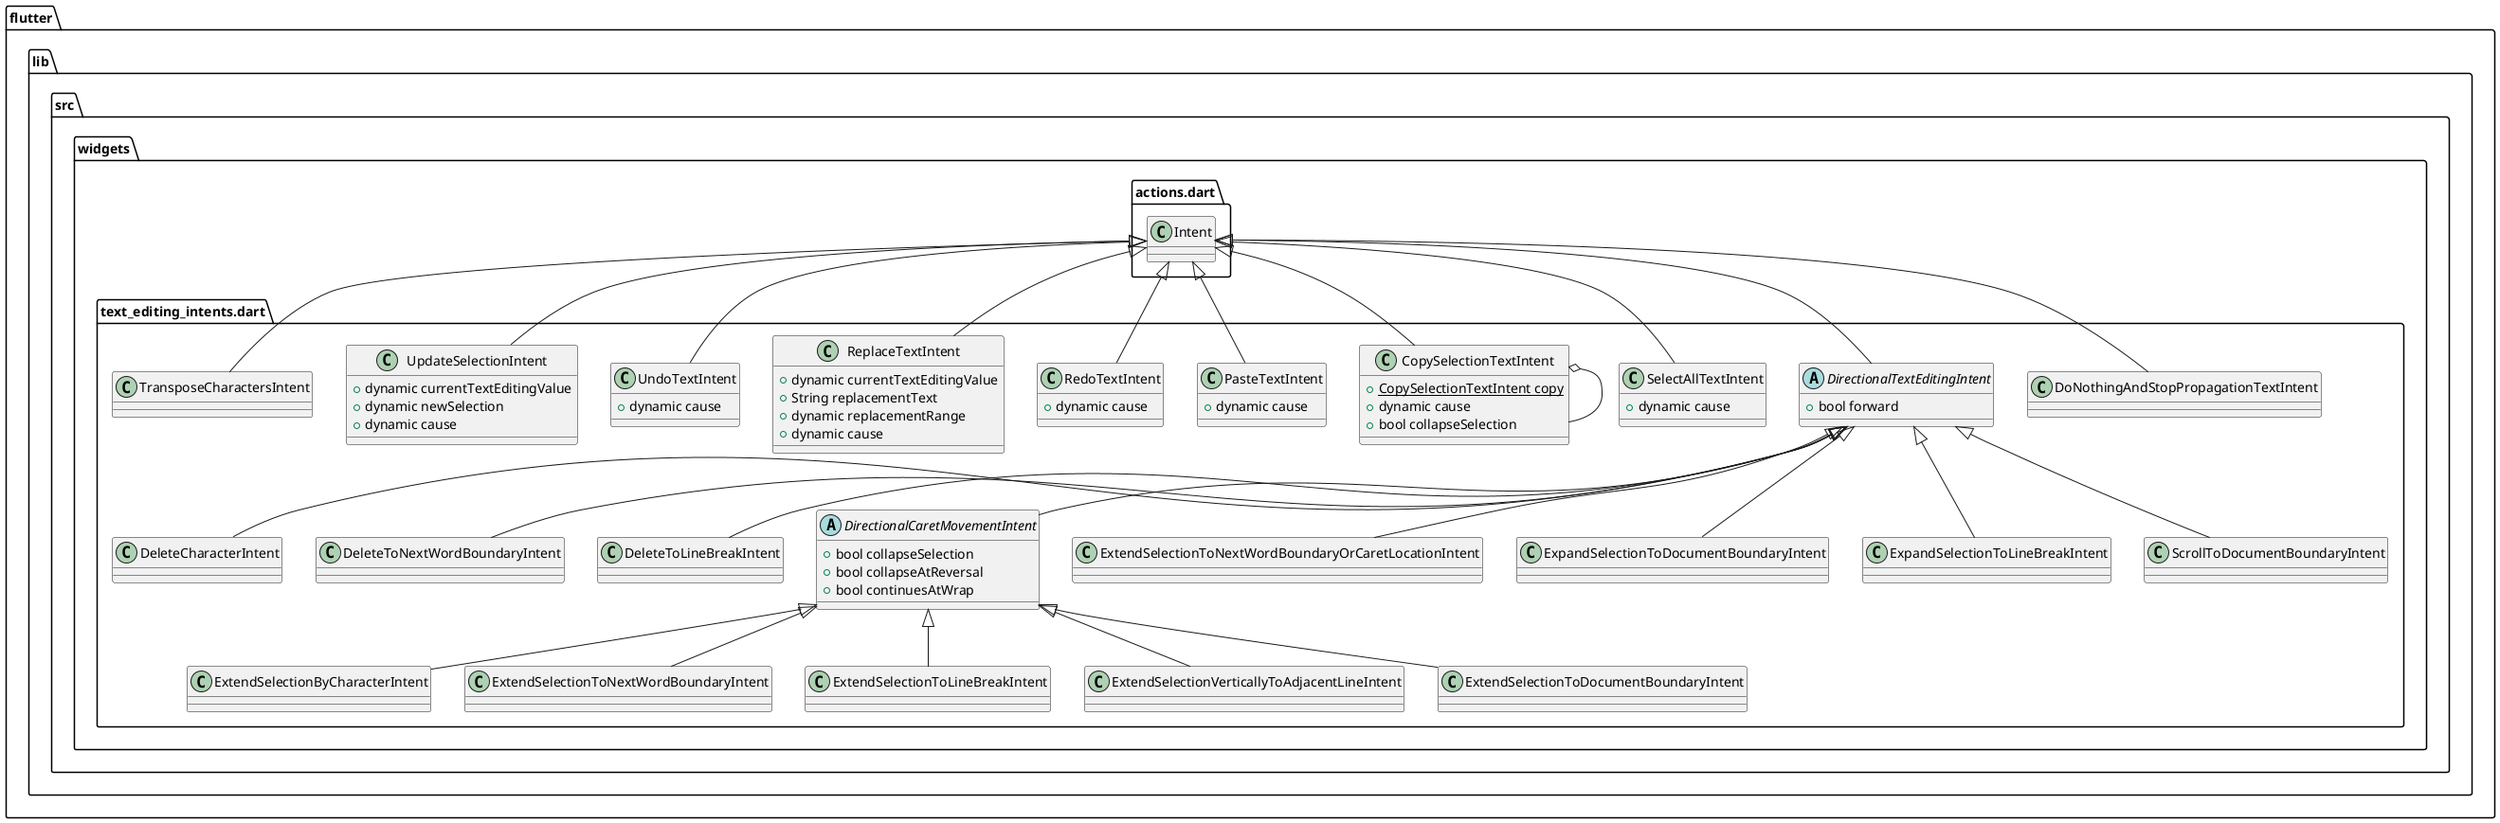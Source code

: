 @startuml
set namespaceSeparator ::

class "flutter::lib::src::widgets::text_editing_intents.dart::DoNothingAndStopPropagationTextIntent" {
}

"flutter::lib::src::widgets::actions.dart::Intent" <|-- "flutter::lib::src::widgets::text_editing_intents.dart::DoNothingAndStopPropagationTextIntent"

abstract class "flutter::lib::src::widgets::text_editing_intents.dart::DirectionalTextEditingIntent" {
  +bool forward
}

"flutter::lib::src::widgets::actions.dart::Intent" <|-- "flutter::lib::src::widgets::text_editing_intents.dart::DirectionalTextEditingIntent"

class "flutter::lib::src::widgets::text_editing_intents.dart::DeleteCharacterIntent" {
}

"flutter::lib::src::widgets::text_editing_intents.dart::DirectionalTextEditingIntent" <|-- "flutter::lib::src::widgets::text_editing_intents.dart::DeleteCharacterIntent"

class "flutter::lib::src::widgets::text_editing_intents.dart::DeleteToNextWordBoundaryIntent" {
}

"flutter::lib::src::widgets::text_editing_intents.dart::DirectionalTextEditingIntent" <|-- "flutter::lib::src::widgets::text_editing_intents.dart::DeleteToNextWordBoundaryIntent"

class "flutter::lib::src::widgets::text_editing_intents.dart::DeleteToLineBreakIntent" {
}

"flutter::lib::src::widgets::text_editing_intents.dart::DirectionalTextEditingIntent" <|-- "flutter::lib::src::widgets::text_editing_intents.dart::DeleteToLineBreakIntent"

abstract class "flutter::lib::src::widgets::text_editing_intents.dart::DirectionalCaretMovementIntent" {
  +bool collapseSelection
  +bool collapseAtReversal
  +bool continuesAtWrap
}

"flutter::lib::src::widgets::text_editing_intents.dart::DirectionalTextEditingIntent" <|-- "flutter::lib::src::widgets::text_editing_intents.dart::DirectionalCaretMovementIntent"

class "flutter::lib::src::widgets::text_editing_intents.dart::ExtendSelectionByCharacterIntent" {
}

"flutter::lib::src::widgets::text_editing_intents.dart::DirectionalCaretMovementIntent" <|-- "flutter::lib::src::widgets::text_editing_intents.dart::ExtendSelectionByCharacterIntent"

class "flutter::lib::src::widgets::text_editing_intents.dart::ExtendSelectionToNextWordBoundaryIntent" {
}

"flutter::lib::src::widgets::text_editing_intents.dart::DirectionalCaretMovementIntent" <|-- "flutter::lib::src::widgets::text_editing_intents.dart::ExtendSelectionToNextWordBoundaryIntent"

class "flutter::lib::src::widgets::text_editing_intents.dart::ExtendSelectionToNextWordBoundaryOrCaretLocationIntent" {
}

"flutter::lib::src::widgets::text_editing_intents.dart::DirectionalTextEditingIntent" <|-- "flutter::lib::src::widgets::text_editing_intents.dart::ExtendSelectionToNextWordBoundaryOrCaretLocationIntent"

class "flutter::lib::src::widgets::text_editing_intents.dart::ExpandSelectionToDocumentBoundaryIntent" {
}

"flutter::lib::src::widgets::text_editing_intents.dart::DirectionalTextEditingIntent" <|-- "flutter::lib::src::widgets::text_editing_intents.dart::ExpandSelectionToDocumentBoundaryIntent"

class "flutter::lib::src::widgets::text_editing_intents.dart::ExpandSelectionToLineBreakIntent" {
}

"flutter::lib::src::widgets::text_editing_intents.dart::DirectionalTextEditingIntent" <|-- "flutter::lib::src::widgets::text_editing_intents.dart::ExpandSelectionToLineBreakIntent"

class "flutter::lib::src::widgets::text_editing_intents.dart::ExtendSelectionToLineBreakIntent" {
}

"flutter::lib::src::widgets::text_editing_intents.dart::DirectionalCaretMovementIntent" <|-- "flutter::lib::src::widgets::text_editing_intents.dart::ExtendSelectionToLineBreakIntent"

class "flutter::lib::src::widgets::text_editing_intents.dart::ExtendSelectionVerticallyToAdjacentLineIntent" {
}

"flutter::lib::src::widgets::text_editing_intents.dart::DirectionalCaretMovementIntent" <|-- "flutter::lib::src::widgets::text_editing_intents.dart::ExtendSelectionVerticallyToAdjacentLineIntent"

class "flutter::lib::src::widgets::text_editing_intents.dart::ExtendSelectionToDocumentBoundaryIntent" {
}

"flutter::lib::src::widgets::text_editing_intents.dart::DirectionalCaretMovementIntent" <|-- "flutter::lib::src::widgets::text_editing_intents.dart::ExtendSelectionToDocumentBoundaryIntent"

class "flutter::lib::src::widgets::text_editing_intents.dart::ScrollToDocumentBoundaryIntent" {
}

"flutter::lib::src::widgets::text_editing_intents.dart::DirectionalTextEditingIntent" <|-- "flutter::lib::src::widgets::text_editing_intents.dart::ScrollToDocumentBoundaryIntent"

class "flutter::lib::src::widgets::text_editing_intents.dart::SelectAllTextIntent" {
  +dynamic cause
}

"flutter::lib::src::widgets::actions.dart::Intent" <|-- "flutter::lib::src::widgets::text_editing_intents.dart::SelectAllTextIntent"

class "flutter::lib::src::widgets::text_editing_intents.dart::CopySelectionTextIntent" {
  {static} +CopySelectionTextIntent copy
  +dynamic cause
  +bool collapseSelection
}

"flutter::lib::src::widgets::text_editing_intents.dart::CopySelectionTextIntent" o-- "flutter::lib::src::widgets::text_editing_intents.dart::CopySelectionTextIntent"
"flutter::lib::src::widgets::actions.dart::Intent" <|-- "flutter::lib::src::widgets::text_editing_intents.dart::CopySelectionTextIntent"

class "flutter::lib::src::widgets::text_editing_intents.dart::PasteTextIntent" {
  +dynamic cause
}

"flutter::lib::src::widgets::actions.dart::Intent" <|-- "flutter::lib::src::widgets::text_editing_intents.dart::PasteTextIntent"

class "flutter::lib::src::widgets::text_editing_intents.dart::RedoTextIntent" {
  +dynamic cause
}

"flutter::lib::src::widgets::actions.dart::Intent" <|-- "flutter::lib::src::widgets::text_editing_intents.dart::RedoTextIntent"

class "flutter::lib::src::widgets::text_editing_intents.dart::ReplaceTextIntent" {
  +dynamic currentTextEditingValue
  +String replacementText
  +dynamic replacementRange
  +dynamic cause
}

"flutter::lib::src::widgets::actions.dart::Intent" <|-- "flutter::lib::src::widgets::text_editing_intents.dart::ReplaceTextIntent"

class "flutter::lib::src::widgets::text_editing_intents.dart::UndoTextIntent" {
  +dynamic cause
}

"flutter::lib::src::widgets::actions.dart::Intent" <|-- "flutter::lib::src::widgets::text_editing_intents.dart::UndoTextIntent"

class "flutter::lib::src::widgets::text_editing_intents.dart::UpdateSelectionIntent" {
  +dynamic currentTextEditingValue
  +dynamic newSelection
  +dynamic cause
}

"flutter::lib::src::widgets::actions.dart::Intent" <|-- "flutter::lib::src::widgets::text_editing_intents.dart::UpdateSelectionIntent"

class "flutter::lib::src::widgets::text_editing_intents.dart::TransposeCharactersIntent" {
}

"flutter::lib::src::widgets::actions.dart::Intent" <|-- "flutter::lib::src::widgets::text_editing_intents.dart::TransposeCharactersIntent"


@enduml